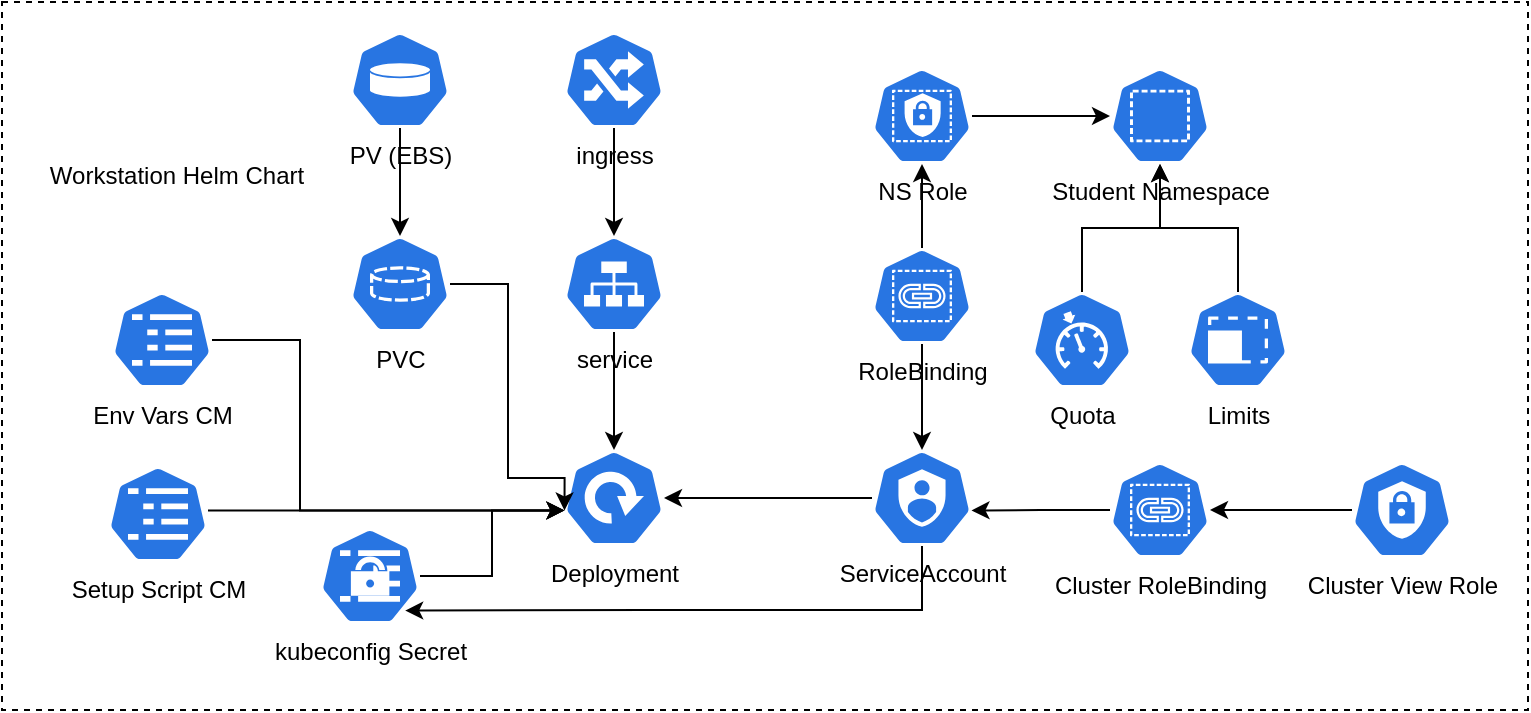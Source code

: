<mxfile version="22.0.3" type="device">
  <diagram name="Page-1" id="SWqV94JQANfPnZqXWzNc">
    <mxGraphModel dx="988" dy="191" grid="0" gridSize="10" guides="1" tooltips="1" connect="1" arrows="1" fold="1" page="0" pageScale="1" pageWidth="850" pageHeight="1100" math="0" shadow="0">
      <root>
        <mxCell id="0" />
        <mxCell id="1" parent="0" />
        <mxCell id="B70dVbnUUZ4iqFJMsHli-1" value="" style="rounded=0;whiteSpace=wrap;html=1;fillColor=none;dashed=1;" vertex="1" parent="1">
          <mxGeometry x="168" y="709" width="763" height="354" as="geometry" />
        </mxCell>
        <mxCell id="B70dVbnUUZ4iqFJMsHli-2" value="" style="shape=image;verticalLabelPosition=bottom;labelBackgroundColor=default;verticalAlign=top;aspect=fixed;imageAspect=0;image=https://helm.sh/img/helm.svg;" vertex="1" parent="1">
          <mxGeometry x="173" y="712.78" width="61" height="70.43" as="geometry" />
        </mxCell>
        <mxCell id="B70dVbnUUZ4iqFJMsHli-3" value="Env Vars CM" style="sketch=0;html=1;dashed=0;whitespace=wrap;fillColor=#2875E2;strokeColor=#ffffff;points=[[0.005,0.63,0],[0.1,0.2,0],[0.9,0.2,0],[0.5,0,0],[0.995,0.63,0],[0.72,0.99,0],[0.5,1,0],[0.28,0.99,0]];verticalLabelPosition=bottom;align=center;verticalAlign=top;shape=mxgraph.kubernetes.icon;prIcon=cm" vertex="1" parent="1">
          <mxGeometry x="223" y="854" width="50" height="48" as="geometry" />
        </mxCell>
        <mxCell id="B70dVbnUUZ4iqFJMsHli-16" style="edgeStyle=orthogonalEdgeStyle;rounded=0;orthogonalLoop=1;jettySize=auto;html=1;" edge="1" parent="1" source="B70dVbnUUZ4iqFJMsHli-4" target="B70dVbnUUZ4iqFJMsHli-8">
          <mxGeometry relative="1" as="geometry" />
        </mxCell>
        <mxCell id="B70dVbnUUZ4iqFJMsHli-4" value="ingress" style="sketch=0;html=1;dashed=0;whitespace=wrap;fillColor=#2875E2;strokeColor=#ffffff;points=[[0.005,0.63,0],[0.1,0.2,0],[0.9,0.2,0],[0.5,0,0],[0.995,0.63,0],[0.72,0.99,0],[0.5,1,0],[0.28,0.99,0]];verticalLabelPosition=bottom;align=center;verticalAlign=top;shape=mxgraph.kubernetes.icon;prIcon=ing" vertex="1" parent="1">
          <mxGeometry x="449" y="724" width="50" height="48" as="geometry" />
        </mxCell>
        <mxCell id="B70dVbnUUZ4iqFJMsHli-29" style="edgeStyle=orthogonalEdgeStyle;rounded=0;orthogonalLoop=1;jettySize=auto;html=1;" edge="1" parent="1" source="B70dVbnUUZ4iqFJMsHli-5" target="B70dVbnUUZ4iqFJMsHli-10">
          <mxGeometry relative="1" as="geometry" />
        </mxCell>
        <mxCell id="B70dVbnUUZ4iqFJMsHli-5" value="NS Role" style="sketch=0;html=1;dashed=0;whitespace=wrap;fillColor=#2875E2;strokeColor=#ffffff;points=[[0.005,0.63,0],[0.1,0.2,0],[0.9,0.2,0],[0.5,0,0],[0.995,0.63,0],[0.72,0.99,0],[0.5,1,0],[0.28,0.99,0]];verticalLabelPosition=bottom;align=center;verticalAlign=top;shape=mxgraph.kubernetes.icon;prIcon=role" vertex="1" parent="1">
          <mxGeometry x="603" y="742" width="50" height="48" as="geometry" />
        </mxCell>
        <mxCell id="B70dVbnUUZ4iqFJMsHli-6" value="kubeconfig Secret" style="sketch=0;html=1;dashed=0;whitespace=wrap;fillColor=#2875E2;strokeColor=#ffffff;points=[[0.005,0.63,0],[0.1,0.2,0],[0.9,0.2,0],[0.5,0,0],[0.995,0.63,0],[0.72,0.99,0],[0.5,1,0],[0.28,0.99,0]];verticalLabelPosition=bottom;align=center;verticalAlign=top;shape=mxgraph.kubernetes.icon;prIcon=secret" vertex="1" parent="1">
          <mxGeometry x="327" y="972" width="50" height="48" as="geometry" />
        </mxCell>
        <mxCell id="B70dVbnUUZ4iqFJMsHli-46" style="edgeStyle=orthogonalEdgeStyle;rounded=0;orthogonalLoop=1;jettySize=auto;html=1;" edge="1" parent="1" source="B70dVbnUUZ4iqFJMsHli-7" target="B70dVbnUUZ4iqFJMsHli-9">
          <mxGeometry relative="1" as="geometry" />
        </mxCell>
        <mxCell id="B70dVbnUUZ4iqFJMsHli-7" value="PV (EBS)" style="sketch=0;html=1;dashed=0;whitespace=wrap;fillColor=#2875E2;strokeColor=#ffffff;points=[[0.005,0.63,0],[0.1,0.2,0],[0.9,0.2,0],[0.5,0,0],[0.995,0.63,0],[0.72,0.99,0],[0.5,1,0],[0.28,0.99,0]];verticalLabelPosition=bottom;align=center;verticalAlign=top;shape=mxgraph.kubernetes.icon;prIcon=pv" vertex="1" parent="1">
          <mxGeometry x="342" y="724" width="50" height="48" as="geometry" />
        </mxCell>
        <mxCell id="B70dVbnUUZ4iqFJMsHli-17" style="edgeStyle=orthogonalEdgeStyle;rounded=0;orthogonalLoop=1;jettySize=auto;html=1;" edge="1" parent="1" source="B70dVbnUUZ4iqFJMsHli-8" target="B70dVbnUUZ4iqFJMsHli-12">
          <mxGeometry relative="1" as="geometry" />
        </mxCell>
        <mxCell id="B70dVbnUUZ4iqFJMsHli-8" value="service" style="sketch=0;html=1;dashed=0;whitespace=wrap;fillColor=#2875E2;strokeColor=#ffffff;points=[[0.005,0.63,0],[0.1,0.2,0],[0.9,0.2,0],[0.5,0,0],[0.995,0.63,0],[0.72,0.99,0],[0.5,1,0],[0.28,0.99,0]];verticalLabelPosition=bottom;align=center;verticalAlign=top;shape=mxgraph.kubernetes.icon;prIcon=svc" vertex="1" parent="1">
          <mxGeometry x="449" y="826" width="50" height="48" as="geometry" />
        </mxCell>
        <mxCell id="B70dVbnUUZ4iqFJMsHli-9" value="PVC" style="sketch=0;html=1;dashed=0;whitespace=wrap;fillColor=#2875E2;strokeColor=#ffffff;points=[[0.005,0.63,0],[0.1,0.2,0],[0.9,0.2,0],[0.5,0,0],[0.995,0.63,0],[0.72,0.99,0],[0.5,1,0],[0.28,0.99,0]];verticalLabelPosition=bottom;align=center;verticalAlign=top;shape=mxgraph.kubernetes.icon;prIcon=pvc" vertex="1" parent="1">
          <mxGeometry x="342" y="826" width="50" height="48" as="geometry" />
        </mxCell>
        <mxCell id="B70dVbnUUZ4iqFJMsHli-10" value="Student Namespace" style="sketch=0;html=1;dashed=0;whitespace=wrap;fillColor=#2875E2;strokeColor=#ffffff;points=[[0.005,0.63,0],[0.1,0.2,0],[0.9,0.2,0],[0.5,0,0],[0.995,0.63,0],[0.72,0.99,0],[0.5,1,0],[0.28,0.99,0]];verticalLabelPosition=bottom;align=center;verticalAlign=top;shape=mxgraph.kubernetes.icon;prIcon=ns" vertex="1" parent="1">
          <mxGeometry x="722" y="742" width="50" height="48" as="geometry" />
        </mxCell>
        <mxCell id="B70dVbnUUZ4iqFJMsHli-33" style="edgeStyle=orthogonalEdgeStyle;rounded=0;orthogonalLoop=1;jettySize=auto;html=1;" edge="1" parent="1" source="B70dVbnUUZ4iqFJMsHli-11" target="B70dVbnUUZ4iqFJMsHli-10">
          <mxGeometry relative="1" as="geometry" />
        </mxCell>
        <mxCell id="B70dVbnUUZ4iqFJMsHli-11" value="Quota" style="sketch=0;html=1;dashed=0;whitespace=wrap;fillColor=#2875E2;strokeColor=#ffffff;points=[[0.005,0.63,0],[0.1,0.2,0],[0.9,0.2,0],[0.5,0,0],[0.995,0.63,0],[0.72,0.99,0],[0.5,1,0],[0.28,0.99,0]];verticalLabelPosition=bottom;align=center;verticalAlign=top;shape=mxgraph.kubernetes.icon;prIcon=quota" vertex="1" parent="1">
          <mxGeometry x="683" y="854.0" width="50" height="48" as="geometry" />
        </mxCell>
        <mxCell id="B70dVbnUUZ4iqFJMsHli-12" value="Deployment" style="sketch=0;html=1;dashed=0;whitespace=wrap;fillColor=#2875E2;strokeColor=#ffffff;points=[[0.005,0.63,0],[0.1,0.2,0],[0.9,0.2,0],[0.5,0,0],[0.995,0.63,0],[0.72,0.99,0],[0.5,1,0],[0.28,0.99,0]];verticalLabelPosition=bottom;align=center;verticalAlign=top;shape=mxgraph.kubernetes.icon;prIcon=deploy" vertex="1" parent="1">
          <mxGeometry x="449" y="933" width="50" height="48" as="geometry" />
        </mxCell>
        <mxCell id="B70dVbnUUZ4iqFJMsHli-27" style="edgeStyle=orthogonalEdgeStyle;rounded=0;orthogonalLoop=1;jettySize=auto;html=1;" edge="1" parent="1" source="B70dVbnUUZ4iqFJMsHli-13" target="B70dVbnUUZ4iqFJMsHli-14">
          <mxGeometry relative="1" as="geometry" />
        </mxCell>
        <mxCell id="B70dVbnUUZ4iqFJMsHli-13" value="RoleBinding" style="sketch=0;html=1;dashed=0;whitespace=wrap;fillColor=#2875E2;strokeColor=#ffffff;points=[[0.005,0.63,0],[0.1,0.2,0],[0.9,0.2,0],[0.5,0,0],[0.995,0.63,0],[0.72,0.99,0],[0.5,1,0],[0.28,0.99,0]];verticalLabelPosition=bottom;align=center;verticalAlign=top;shape=mxgraph.kubernetes.icon;prIcon=rb" vertex="1" parent="1">
          <mxGeometry x="603" y="832" width="50" height="48" as="geometry" />
        </mxCell>
        <mxCell id="B70dVbnUUZ4iqFJMsHli-20" style="edgeStyle=orthogonalEdgeStyle;rounded=0;orthogonalLoop=1;jettySize=auto;html=1;" edge="1" parent="1" source="B70dVbnUUZ4iqFJMsHli-14" target="B70dVbnUUZ4iqFJMsHli-12">
          <mxGeometry relative="1" as="geometry" />
        </mxCell>
        <mxCell id="B70dVbnUUZ4iqFJMsHli-14" value="ServiceAccount" style="sketch=0;html=1;dashed=0;whitespace=wrap;fillColor=#2875E2;strokeColor=#ffffff;points=[[0.005,0.63,0],[0.1,0.2,0],[0.9,0.2,0],[0.5,0,0],[0.995,0.63,0],[0.72,0.99,0],[0.5,1,0],[0.28,0.99,0]];verticalLabelPosition=bottom;align=center;verticalAlign=top;shape=mxgraph.kubernetes.icon;prIcon=sa" vertex="1" parent="1">
          <mxGeometry x="603" y="933" width="50" height="48" as="geometry" />
        </mxCell>
        <mxCell id="B70dVbnUUZ4iqFJMsHli-15" value="Limits" style="sketch=0;html=1;dashed=0;whitespace=wrap;fillColor=#2875E2;strokeColor=#ffffff;points=[[0.005,0.63,0],[0.1,0.2,0],[0.9,0.2,0],[0.5,0,0],[0.995,0.63,0],[0.72,0.99,0],[0.5,1,0],[0.28,0.99,0]];verticalLabelPosition=bottom;align=center;verticalAlign=top;shape=mxgraph.kubernetes.icon;prIcon=limits" vertex="1" parent="1">
          <mxGeometry x="761" y="854" width="50" height="48" as="geometry" />
        </mxCell>
        <mxCell id="B70dVbnUUZ4iqFJMsHli-21" value="Setup Script CM" style="sketch=0;html=1;dashed=0;whitespace=wrap;fillColor=#2875E2;strokeColor=#ffffff;points=[[0.005,0.63,0],[0.1,0.2,0],[0.9,0.2,0],[0.5,0,0],[0.995,0.63,0],[0.72,0.99,0],[0.5,1,0],[0.28,0.99,0]];verticalLabelPosition=bottom;align=center;verticalAlign=top;shape=mxgraph.kubernetes.icon;prIcon=cm" vertex="1" parent="1">
          <mxGeometry x="221" y="941" width="50" height="48" as="geometry" />
        </mxCell>
        <mxCell id="B70dVbnUUZ4iqFJMsHli-28" style="edgeStyle=orthogonalEdgeStyle;rounded=0;orthogonalLoop=1;jettySize=auto;html=1;entryX=0.5;entryY=1;entryDx=0;entryDy=0;entryPerimeter=0;" edge="1" parent="1" source="B70dVbnUUZ4iqFJMsHli-13" target="B70dVbnUUZ4iqFJMsHli-5">
          <mxGeometry relative="1" as="geometry" />
        </mxCell>
        <mxCell id="B70dVbnUUZ4iqFJMsHli-32" style="edgeStyle=orthogonalEdgeStyle;rounded=0;orthogonalLoop=1;jettySize=auto;html=1;entryX=0.5;entryY=1;entryDx=0;entryDy=0;entryPerimeter=0;" edge="1" parent="1" source="B70dVbnUUZ4iqFJMsHli-15" target="B70dVbnUUZ4iqFJMsHli-10">
          <mxGeometry relative="1" as="geometry" />
        </mxCell>
        <mxCell id="B70dVbnUUZ4iqFJMsHli-39" style="edgeStyle=orthogonalEdgeStyle;rounded=0;orthogonalLoop=1;jettySize=auto;html=1;" edge="1" parent="1" source="B70dVbnUUZ4iqFJMsHli-34" target="B70dVbnUUZ4iqFJMsHli-35">
          <mxGeometry relative="1" as="geometry" />
        </mxCell>
        <mxCell id="B70dVbnUUZ4iqFJMsHli-34" value="Cluster View Role" style="sketch=0;html=1;dashed=0;whitespace=wrap;fillColor=#2875E2;strokeColor=#ffffff;points=[[0.005,0.63,0],[0.1,0.2,0],[0.9,0.2,0],[0.5,0,0],[0.995,0.63,0],[0.72,0.99,0],[0.5,1,0],[0.28,0.99,0]];verticalLabelPosition=bottom;align=center;verticalAlign=top;shape=mxgraph.kubernetes.icon;prIcon=c_role" vertex="1" parent="1">
          <mxGeometry x="843" y="939" width="50" height="48" as="geometry" />
        </mxCell>
        <mxCell id="B70dVbnUUZ4iqFJMsHli-35" value="Cluster RoleBinding" style="sketch=0;html=1;dashed=0;whitespace=wrap;fillColor=#2875E2;strokeColor=#ffffff;points=[[0.005,0.63,0],[0.1,0.2,0],[0.9,0.2,0],[0.5,0,0],[0.995,0.63,0],[0.72,0.99,0],[0.5,1,0],[0.28,0.99,0]];verticalLabelPosition=bottom;align=center;verticalAlign=top;shape=mxgraph.kubernetes.icon;prIcon=rb" vertex="1" parent="1">
          <mxGeometry x="722" y="939" width="50" height="48" as="geometry" />
        </mxCell>
        <mxCell id="B70dVbnUUZ4iqFJMsHli-37" style="edgeStyle=orthogonalEdgeStyle;rounded=0;orthogonalLoop=1;jettySize=auto;html=1;entryX=0.995;entryY=0.63;entryDx=0;entryDy=0;entryPerimeter=0;" edge="1" parent="1" source="B70dVbnUUZ4iqFJMsHli-35" target="B70dVbnUUZ4iqFJMsHli-14">
          <mxGeometry relative="1" as="geometry" />
        </mxCell>
        <mxCell id="B70dVbnUUZ4iqFJMsHli-38" value="Workstation Helm Chart" style="text;html=1;align=center;verticalAlign=middle;resizable=0;points=[];autosize=1;strokeColor=none;fillColor=none;" vertex="1" parent="1">
          <mxGeometry x="182" y="783" width="145" height="26" as="geometry" />
        </mxCell>
        <mxCell id="B70dVbnUUZ4iqFJMsHli-40" style="edgeStyle=orthogonalEdgeStyle;rounded=0;orthogonalLoop=1;jettySize=auto;html=1;entryX=0.005;entryY=0.63;entryDx=0;entryDy=0;entryPerimeter=0;" edge="1" parent="1" source="B70dVbnUUZ4iqFJMsHli-3" target="B70dVbnUUZ4iqFJMsHli-12">
          <mxGeometry relative="1" as="geometry">
            <Array as="points">
              <mxPoint x="317" y="878" />
              <mxPoint x="317" y="963" />
            </Array>
          </mxGeometry>
        </mxCell>
        <mxCell id="B70dVbnUUZ4iqFJMsHli-41" style="edgeStyle=orthogonalEdgeStyle;rounded=0;orthogonalLoop=1;jettySize=auto;html=1;entryX=0.005;entryY=0.63;entryDx=0;entryDy=0;entryPerimeter=0;" edge="1" parent="1" source="B70dVbnUUZ4iqFJMsHli-21" target="B70dVbnUUZ4iqFJMsHli-12">
          <mxGeometry relative="1" as="geometry">
            <Array as="points">
              <mxPoint x="360" y="963" />
            </Array>
          </mxGeometry>
        </mxCell>
        <mxCell id="B70dVbnUUZ4iqFJMsHli-42" style="edgeStyle=orthogonalEdgeStyle;rounded=0;orthogonalLoop=1;jettySize=auto;html=1;entryX=0.005;entryY=0.63;entryDx=0;entryDy=0;entryPerimeter=0;" edge="1" parent="1" source="B70dVbnUUZ4iqFJMsHli-6" target="B70dVbnUUZ4iqFJMsHli-12">
          <mxGeometry relative="1" as="geometry" />
        </mxCell>
        <mxCell id="B70dVbnUUZ4iqFJMsHli-44" style="edgeStyle=orthogonalEdgeStyle;rounded=0;orthogonalLoop=1;jettySize=auto;html=1;entryX=0.852;entryY=0.86;entryDx=0;entryDy=0;entryPerimeter=0;" edge="1" parent="1" source="B70dVbnUUZ4iqFJMsHli-14" target="B70dVbnUUZ4iqFJMsHli-6">
          <mxGeometry relative="1" as="geometry">
            <Array as="points">
              <mxPoint x="628" y="1013" />
              <mxPoint x="490" y="1013" />
            </Array>
          </mxGeometry>
        </mxCell>
        <mxCell id="B70dVbnUUZ4iqFJMsHli-47" style="edgeStyle=orthogonalEdgeStyle;rounded=0;orthogonalLoop=1;jettySize=auto;html=1;entryX=0.005;entryY=0.63;entryDx=0;entryDy=0;entryPerimeter=0;" edge="1" parent="1" source="B70dVbnUUZ4iqFJMsHli-9" target="B70dVbnUUZ4iqFJMsHli-12">
          <mxGeometry relative="1" as="geometry">
            <Array as="points">
              <mxPoint x="421" y="850" />
              <mxPoint x="421" y="947" />
              <mxPoint x="449" y="947" />
            </Array>
          </mxGeometry>
        </mxCell>
      </root>
    </mxGraphModel>
  </diagram>
</mxfile>
